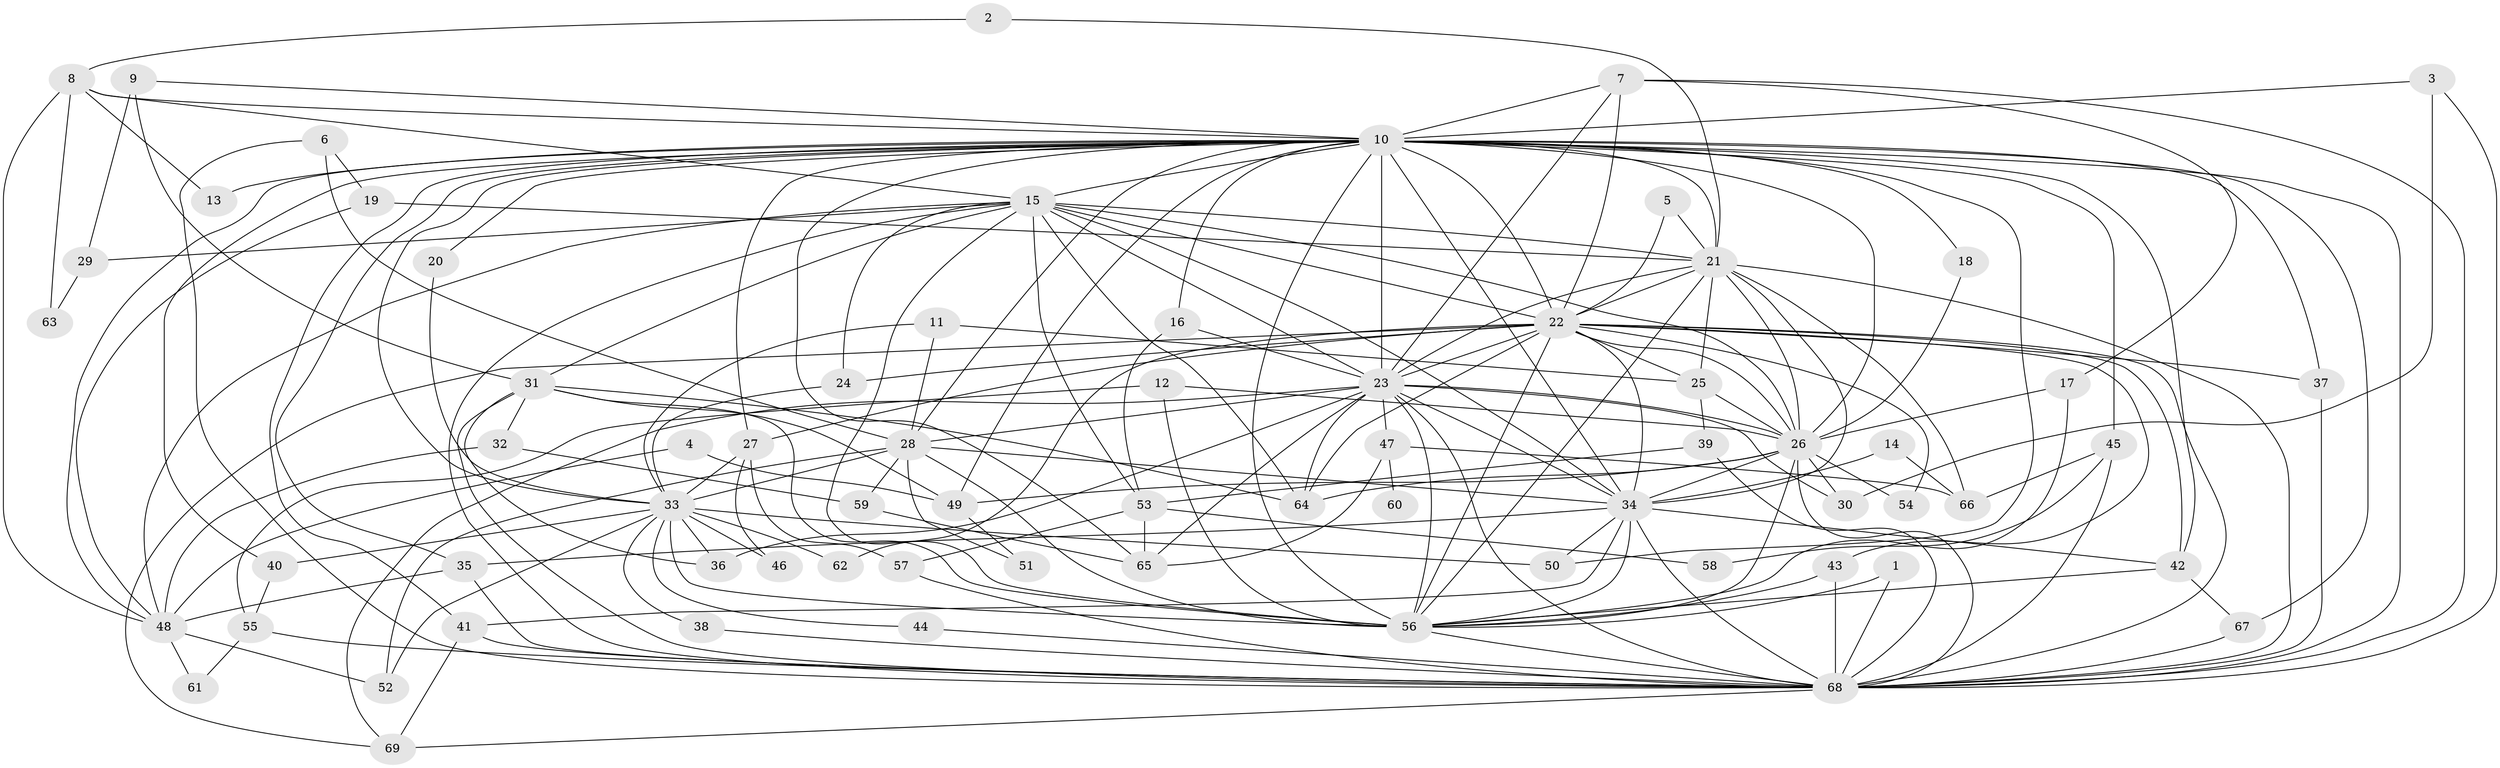 // original degree distribution, {17: 0.014598540145985401, 18: 0.014598540145985401, 25: 0.0072992700729927005, 20: 0.014598540145985401, 23: 0.014598540145985401, 31: 0.014598540145985401, 2: 0.5182481751824818, 5: 0.0364963503649635, 10: 0.0072992700729927005, 9: 0.0072992700729927005, 4: 0.08029197080291971, 8: 0.0072992700729927005, 6: 0.021897810218978103, 3: 0.24087591240875914}
// Generated by graph-tools (version 1.1) at 2025/36/03/04/25 23:36:23]
// undirected, 69 vertices, 192 edges
graph export_dot {
  node [color=gray90,style=filled];
  1;
  2;
  3;
  4;
  5;
  6;
  7;
  8;
  9;
  10;
  11;
  12;
  13;
  14;
  15;
  16;
  17;
  18;
  19;
  20;
  21;
  22;
  23;
  24;
  25;
  26;
  27;
  28;
  29;
  30;
  31;
  32;
  33;
  34;
  35;
  36;
  37;
  38;
  39;
  40;
  41;
  42;
  43;
  44;
  45;
  46;
  47;
  48;
  49;
  50;
  51;
  52;
  53;
  54;
  55;
  56;
  57;
  58;
  59;
  60;
  61;
  62;
  63;
  64;
  65;
  66;
  67;
  68;
  69;
  1 -- 56 [weight=1.0];
  1 -- 68 [weight=1.0];
  2 -- 8 [weight=1.0];
  2 -- 21 [weight=1.0];
  3 -- 10 [weight=1.0];
  3 -- 30 [weight=1.0];
  3 -- 68 [weight=1.0];
  4 -- 48 [weight=1.0];
  4 -- 49 [weight=1.0];
  5 -- 21 [weight=1.0];
  5 -- 22 [weight=1.0];
  6 -- 19 [weight=1.0];
  6 -- 28 [weight=1.0];
  6 -- 68 [weight=1.0];
  7 -- 10 [weight=1.0];
  7 -- 17 [weight=1.0];
  7 -- 22 [weight=1.0];
  7 -- 23 [weight=1.0];
  7 -- 68 [weight=1.0];
  8 -- 10 [weight=2.0];
  8 -- 13 [weight=1.0];
  8 -- 15 [weight=1.0];
  8 -- 48 [weight=1.0];
  8 -- 63 [weight=2.0];
  9 -- 10 [weight=1.0];
  9 -- 29 [weight=2.0];
  9 -- 31 [weight=1.0];
  10 -- 13 [weight=1.0];
  10 -- 15 [weight=2.0];
  10 -- 16 [weight=1.0];
  10 -- 18 [weight=1.0];
  10 -- 20 [weight=1.0];
  10 -- 21 [weight=2.0];
  10 -- 22 [weight=4.0];
  10 -- 23 [weight=3.0];
  10 -- 26 [weight=2.0];
  10 -- 27 [weight=1.0];
  10 -- 28 [weight=1.0];
  10 -- 33 [weight=1.0];
  10 -- 34 [weight=2.0];
  10 -- 35 [weight=1.0];
  10 -- 37 [weight=1.0];
  10 -- 40 [weight=1.0];
  10 -- 41 [weight=1.0];
  10 -- 42 [weight=1.0];
  10 -- 45 [weight=2.0];
  10 -- 48 [weight=1.0];
  10 -- 49 [weight=1.0];
  10 -- 50 [weight=1.0];
  10 -- 56 [weight=4.0];
  10 -- 65 [weight=1.0];
  10 -- 67 [weight=1.0];
  10 -- 68 [weight=3.0];
  11 -- 25 [weight=1.0];
  11 -- 28 [weight=1.0];
  11 -- 33 [weight=1.0];
  12 -- 26 [weight=1.0];
  12 -- 55 [weight=1.0];
  12 -- 56 [weight=1.0];
  14 -- 34 [weight=1.0];
  14 -- 66 [weight=1.0];
  15 -- 21 [weight=1.0];
  15 -- 22 [weight=1.0];
  15 -- 23 [weight=1.0];
  15 -- 24 [weight=1.0];
  15 -- 26 [weight=1.0];
  15 -- 29 [weight=1.0];
  15 -- 31 [weight=1.0];
  15 -- 34 [weight=2.0];
  15 -- 48 [weight=1.0];
  15 -- 53 [weight=1.0];
  15 -- 56 [weight=1.0];
  15 -- 64 [weight=1.0];
  15 -- 68 [weight=2.0];
  16 -- 23 [weight=1.0];
  16 -- 53 [weight=1.0];
  17 -- 26 [weight=1.0];
  17 -- 56 [weight=1.0];
  18 -- 26 [weight=1.0];
  19 -- 21 [weight=1.0];
  19 -- 48 [weight=1.0];
  20 -- 33 [weight=1.0];
  21 -- 22 [weight=1.0];
  21 -- 23 [weight=1.0];
  21 -- 25 [weight=1.0];
  21 -- 26 [weight=1.0];
  21 -- 34 [weight=2.0];
  21 -- 56 [weight=2.0];
  21 -- 66 [weight=2.0];
  21 -- 68 [weight=1.0];
  22 -- 23 [weight=2.0];
  22 -- 24 [weight=1.0];
  22 -- 25 [weight=1.0];
  22 -- 26 [weight=1.0];
  22 -- 27 [weight=1.0];
  22 -- 34 [weight=2.0];
  22 -- 37 [weight=1.0];
  22 -- 42 [weight=1.0];
  22 -- 43 [weight=1.0];
  22 -- 54 [weight=1.0];
  22 -- 56 [weight=1.0];
  22 -- 62 [weight=1.0];
  22 -- 64 [weight=1.0];
  22 -- 68 [weight=1.0];
  22 -- 69 [weight=1.0];
  23 -- 26 [weight=1.0];
  23 -- 28 [weight=1.0];
  23 -- 30 [weight=1.0];
  23 -- 34 [weight=1.0];
  23 -- 36 [weight=1.0];
  23 -- 47 [weight=1.0];
  23 -- 56 [weight=1.0];
  23 -- 64 [weight=1.0];
  23 -- 65 [weight=1.0];
  23 -- 68 [weight=2.0];
  23 -- 69 [weight=1.0];
  24 -- 33 [weight=1.0];
  25 -- 26 [weight=1.0];
  25 -- 39 [weight=1.0];
  26 -- 30 [weight=1.0];
  26 -- 34 [weight=1.0];
  26 -- 49 [weight=1.0];
  26 -- 54 [weight=2.0];
  26 -- 56 [weight=2.0];
  26 -- 64 [weight=1.0];
  26 -- 68 [weight=2.0];
  27 -- 33 [weight=1.0];
  27 -- 46 [weight=1.0];
  27 -- 57 [weight=1.0];
  28 -- 33 [weight=1.0];
  28 -- 34 [weight=1.0];
  28 -- 51 [weight=1.0];
  28 -- 52 [weight=1.0];
  28 -- 56 [weight=1.0];
  28 -- 59 [weight=1.0];
  29 -- 63 [weight=1.0];
  31 -- 32 [weight=1.0];
  31 -- 36 [weight=1.0];
  31 -- 49 [weight=1.0];
  31 -- 56 [weight=1.0];
  31 -- 64 [weight=1.0];
  31 -- 68 [weight=1.0];
  32 -- 48 [weight=1.0];
  32 -- 59 [weight=1.0];
  33 -- 36 [weight=1.0];
  33 -- 38 [weight=1.0];
  33 -- 40 [weight=1.0];
  33 -- 44 [weight=1.0];
  33 -- 46 [weight=1.0];
  33 -- 50 [weight=1.0];
  33 -- 52 [weight=1.0];
  33 -- 56 [weight=3.0];
  33 -- 62 [weight=1.0];
  34 -- 35 [weight=1.0];
  34 -- 41 [weight=1.0];
  34 -- 42 [weight=1.0];
  34 -- 50 [weight=1.0];
  34 -- 56 [weight=1.0];
  34 -- 68 [weight=1.0];
  35 -- 48 [weight=1.0];
  35 -- 68 [weight=1.0];
  37 -- 68 [weight=1.0];
  38 -- 68 [weight=1.0];
  39 -- 53 [weight=1.0];
  39 -- 68 [weight=2.0];
  40 -- 55 [weight=1.0];
  41 -- 68 [weight=1.0];
  41 -- 69 [weight=1.0];
  42 -- 56 [weight=1.0];
  42 -- 67 [weight=1.0];
  43 -- 56 [weight=1.0];
  43 -- 68 [weight=1.0];
  44 -- 68 [weight=1.0];
  45 -- 58 [weight=1.0];
  45 -- 66 [weight=1.0];
  45 -- 68 [weight=1.0];
  47 -- 60 [weight=1.0];
  47 -- 65 [weight=1.0];
  47 -- 66 [weight=1.0];
  48 -- 52 [weight=1.0];
  48 -- 61 [weight=1.0];
  49 -- 51 [weight=1.0];
  53 -- 57 [weight=1.0];
  53 -- 58 [weight=1.0];
  53 -- 65 [weight=1.0];
  55 -- 61 [weight=1.0];
  55 -- 68 [weight=1.0];
  56 -- 68 [weight=1.0];
  57 -- 68 [weight=1.0];
  59 -- 65 [weight=1.0];
  67 -- 68 [weight=1.0];
  68 -- 69 [weight=1.0];
}
